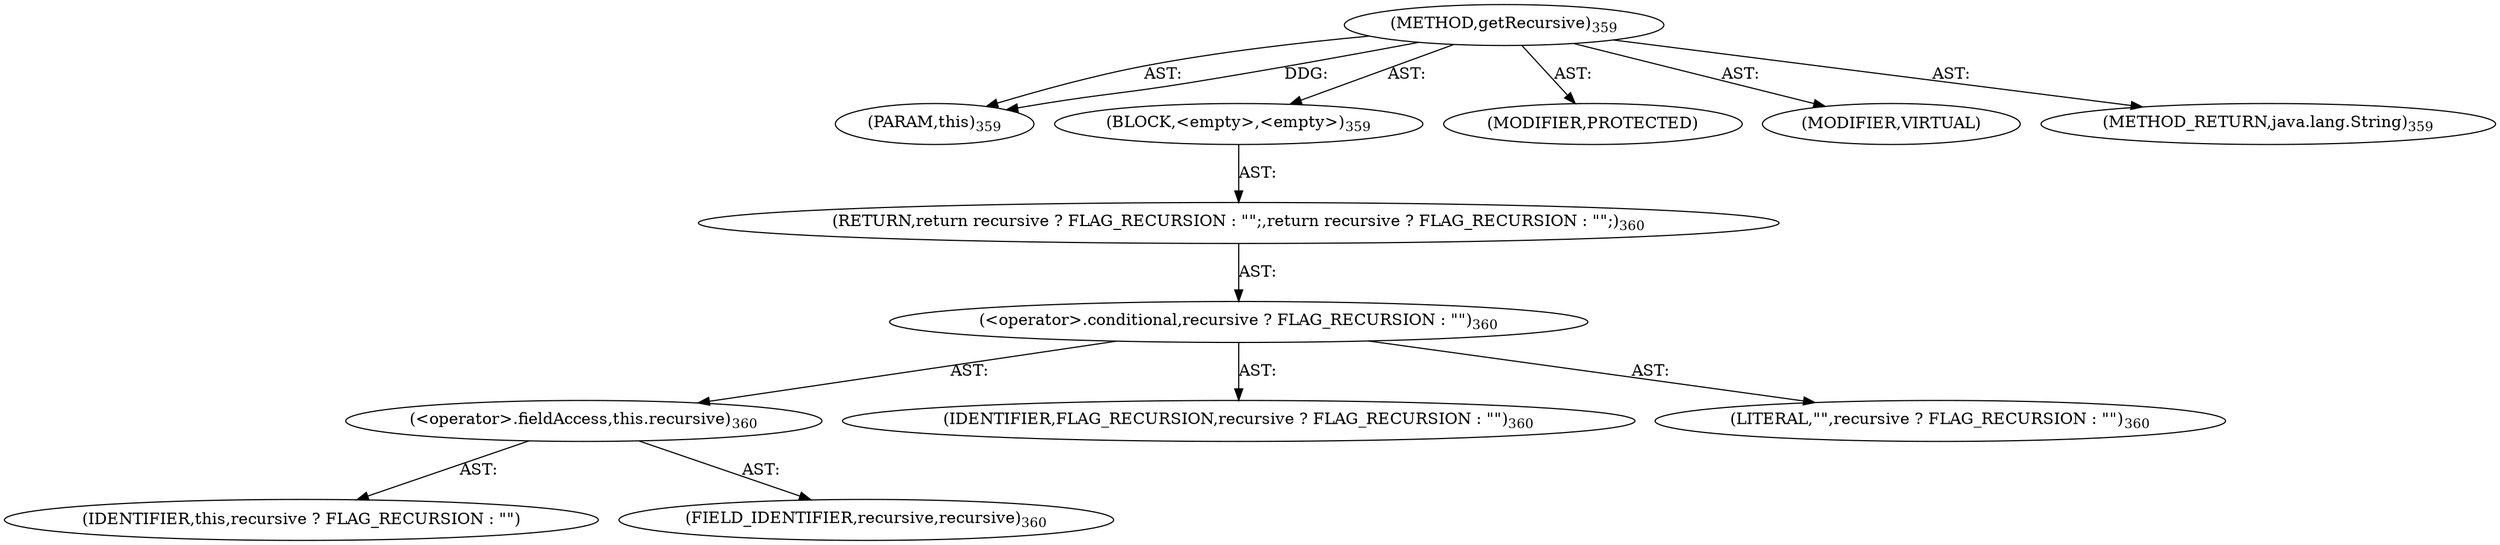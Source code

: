 digraph "getRecursive" {  
"111669149726" [label = <(METHOD,getRecursive)<SUB>359</SUB>> ]
"115964117043" [label = <(PARAM,this)<SUB>359</SUB>> ]
"25769803810" [label = <(BLOCK,&lt;empty&gt;,&lt;empty&gt;)<SUB>359</SUB>> ]
"146028888079" [label = <(RETURN,return recursive ? FLAG_RECURSION : &quot;&quot;;,return recursive ? FLAG_RECURSION : &quot;&quot;;)<SUB>360</SUB>> ]
"30064771134" [label = <(&lt;operator&gt;.conditional,recursive ? FLAG_RECURSION : &quot;&quot;)<SUB>360</SUB>> ]
"30064771135" [label = <(&lt;operator&gt;.fieldAccess,this.recursive)<SUB>360</SUB>> ]
"68719476827" [label = <(IDENTIFIER,this,recursive ? FLAG_RECURSION : &quot;&quot;)> ]
"55834574883" [label = <(FIELD_IDENTIFIER,recursive,recursive)<SUB>360</SUB>> ]
"68719476828" [label = <(IDENTIFIER,FLAG_RECURSION,recursive ? FLAG_RECURSION : &quot;&quot;)<SUB>360</SUB>> ]
"90194313220" [label = <(LITERAL,&quot;&quot;,recursive ? FLAG_RECURSION : &quot;&quot;)<SUB>360</SUB>> ]
"133143986253" [label = <(MODIFIER,PROTECTED)> ]
"133143986254" [label = <(MODIFIER,VIRTUAL)> ]
"128849018910" [label = <(METHOD_RETURN,java.lang.String)<SUB>359</SUB>> ]
  "111669149726" -> "115964117043"  [ label = "AST: "] 
  "111669149726" -> "25769803810"  [ label = "AST: "] 
  "111669149726" -> "133143986253"  [ label = "AST: "] 
  "111669149726" -> "133143986254"  [ label = "AST: "] 
  "111669149726" -> "128849018910"  [ label = "AST: "] 
  "25769803810" -> "146028888079"  [ label = "AST: "] 
  "146028888079" -> "30064771134"  [ label = "AST: "] 
  "30064771134" -> "30064771135"  [ label = "AST: "] 
  "30064771134" -> "68719476828"  [ label = "AST: "] 
  "30064771134" -> "90194313220"  [ label = "AST: "] 
  "30064771135" -> "68719476827"  [ label = "AST: "] 
  "30064771135" -> "55834574883"  [ label = "AST: "] 
  "111669149726" -> "115964117043"  [ label = "DDG: "] 
}
